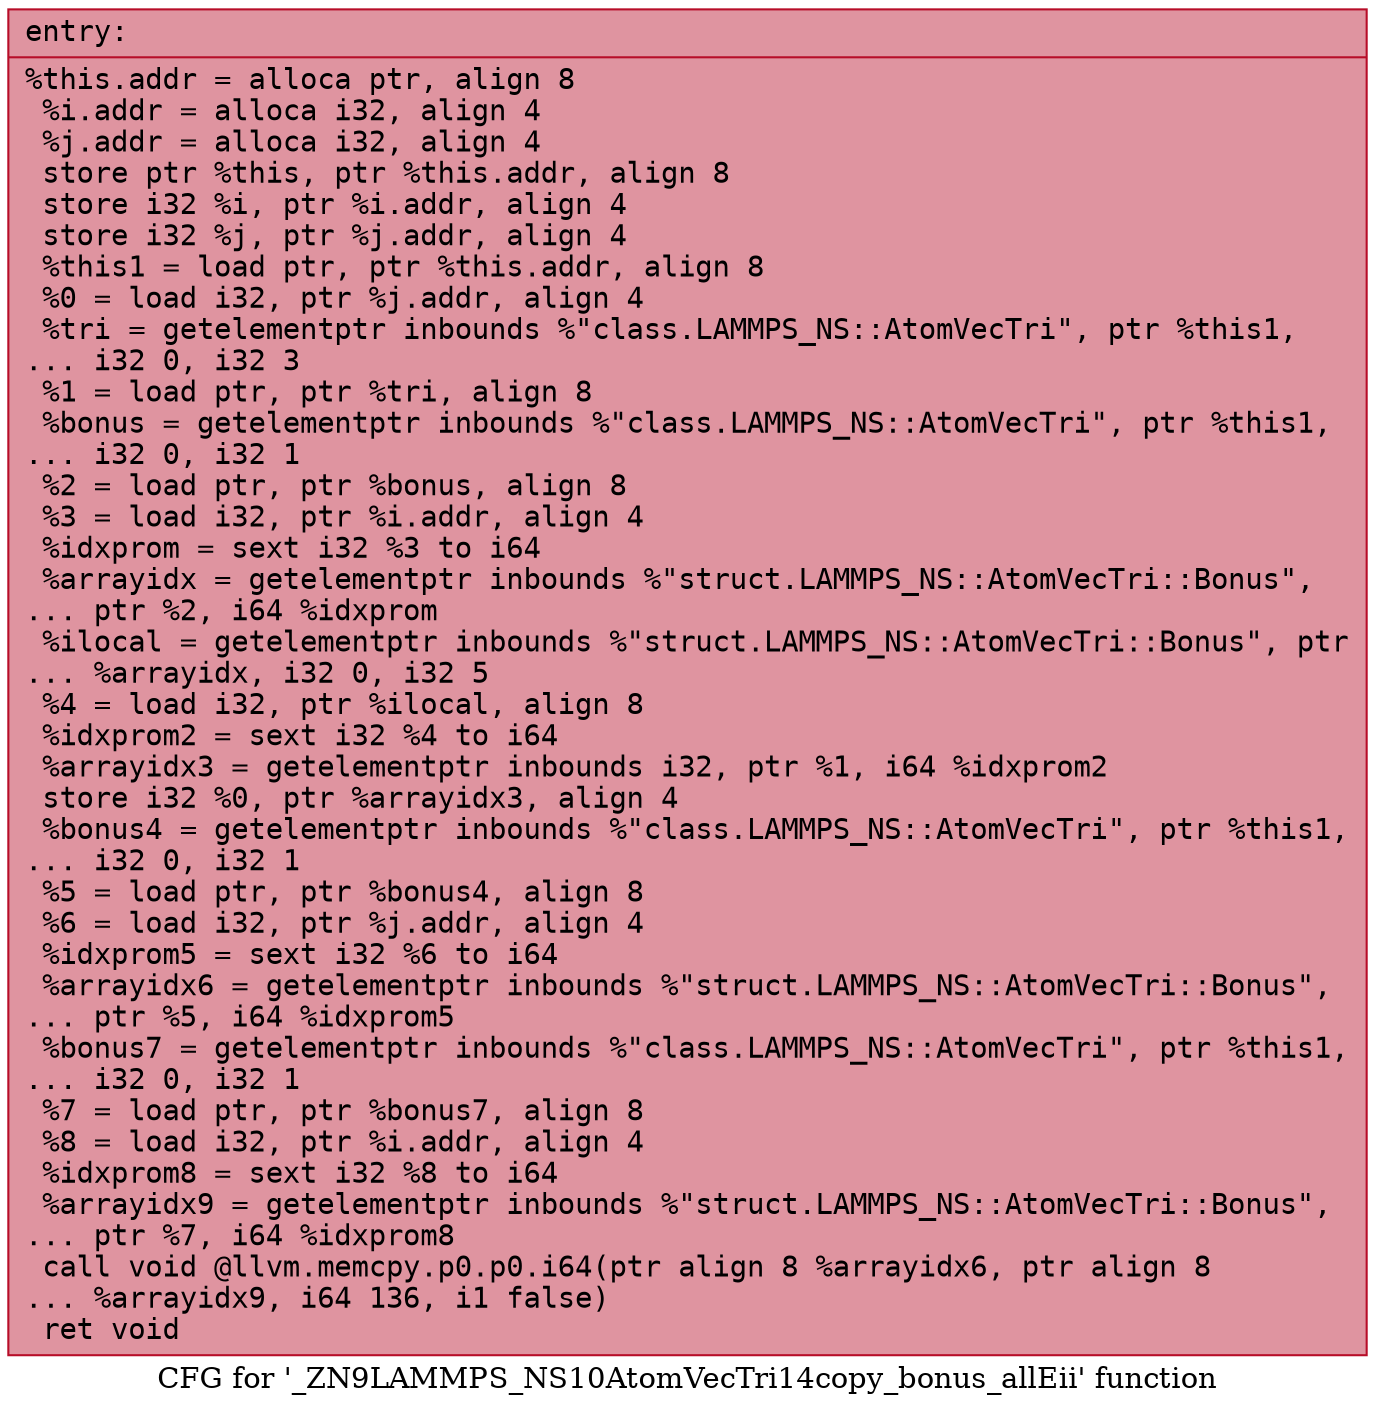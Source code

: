 digraph "CFG for '_ZN9LAMMPS_NS10AtomVecTri14copy_bonus_allEii' function" {
	label="CFG for '_ZN9LAMMPS_NS10AtomVecTri14copy_bonus_allEii' function";

	Node0x55c2b66a3e30 [shape=record,color="#b70d28ff", style=filled, fillcolor="#b70d2870" fontname="Courier",label="{entry:\l|  %this.addr = alloca ptr, align 8\l  %i.addr = alloca i32, align 4\l  %j.addr = alloca i32, align 4\l  store ptr %this, ptr %this.addr, align 8\l  store i32 %i, ptr %i.addr, align 4\l  store i32 %j, ptr %j.addr, align 4\l  %this1 = load ptr, ptr %this.addr, align 8\l  %0 = load i32, ptr %j.addr, align 4\l  %tri = getelementptr inbounds %\"class.LAMMPS_NS::AtomVecTri\", ptr %this1,\l... i32 0, i32 3\l  %1 = load ptr, ptr %tri, align 8\l  %bonus = getelementptr inbounds %\"class.LAMMPS_NS::AtomVecTri\", ptr %this1,\l... i32 0, i32 1\l  %2 = load ptr, ptr %bonus, align 8\l  %3 = load i32, ptr %i.addr, align 4\l  %idxprom = sext i32 %3 to i64\l  %arrayidx = getelementptr inbounds %\"struct.LAMMPS_NS::AtomVecTri::Bonus\",\l... ptr %2, i64 %idxprom\l  %ilocal = getelementptr inbounds %\"struct.LAMMPS_NS::AtomVecTri::Bonus\", ptr\l... %arrayidx, i32 0, i32 5\l  %4 = load i32, ptr %ilocal, align 8\l  %idxprom2 = sext i32 %4 to i64\l  %arrayidx3 = getelementptr inbounds i32, ptr %1, i64 %idxprom2\l  store i32 %0, ptr %arrayidx3, align 4\l  %bonus4 = getelementptr inbounds %\"class.LAMMPS_NS::AtomVecTri\", ptr %this1,\l... i32 0, i32 1\l  %5 = load ptr, ptr %bonus4, align 8\l  %6 = load i32, ptr %j.addr, align 4\l  %idxprom5 = sext i32 %6 to i64\l  %arrayidx6 = getelementptr inbounds %\"struct.LAMMPS_NS::AtomVecTri::Bonus\",\l... ptr %5, i64 %idxprom5\l  %bonus7 = getelementptr inbounds %\"class.LAMMPS_NS::AtomVecTri\", ptr %this1,\l... i32 0, i32 1\l  %7 = load ptr, ptr %bonus7, align 8\l  %8 = load i32, ptr %i.addr, align 4\l  %idxprom8 = sext i32 %8 to i64\l  %arrayidx9 = getelementptr inbounds %\"struct.LAMMPS_NS::AtomVecTri::Bonus\",\l... ptr %7, i64 %idxprom8\l  call void @llvm.memcpy.p0.p0.i64(ptr align 8 %arrayidx6, ptr align 8\l... %arrayidx9, i64 136, i1 false)\l  ret void\l}"];
}
